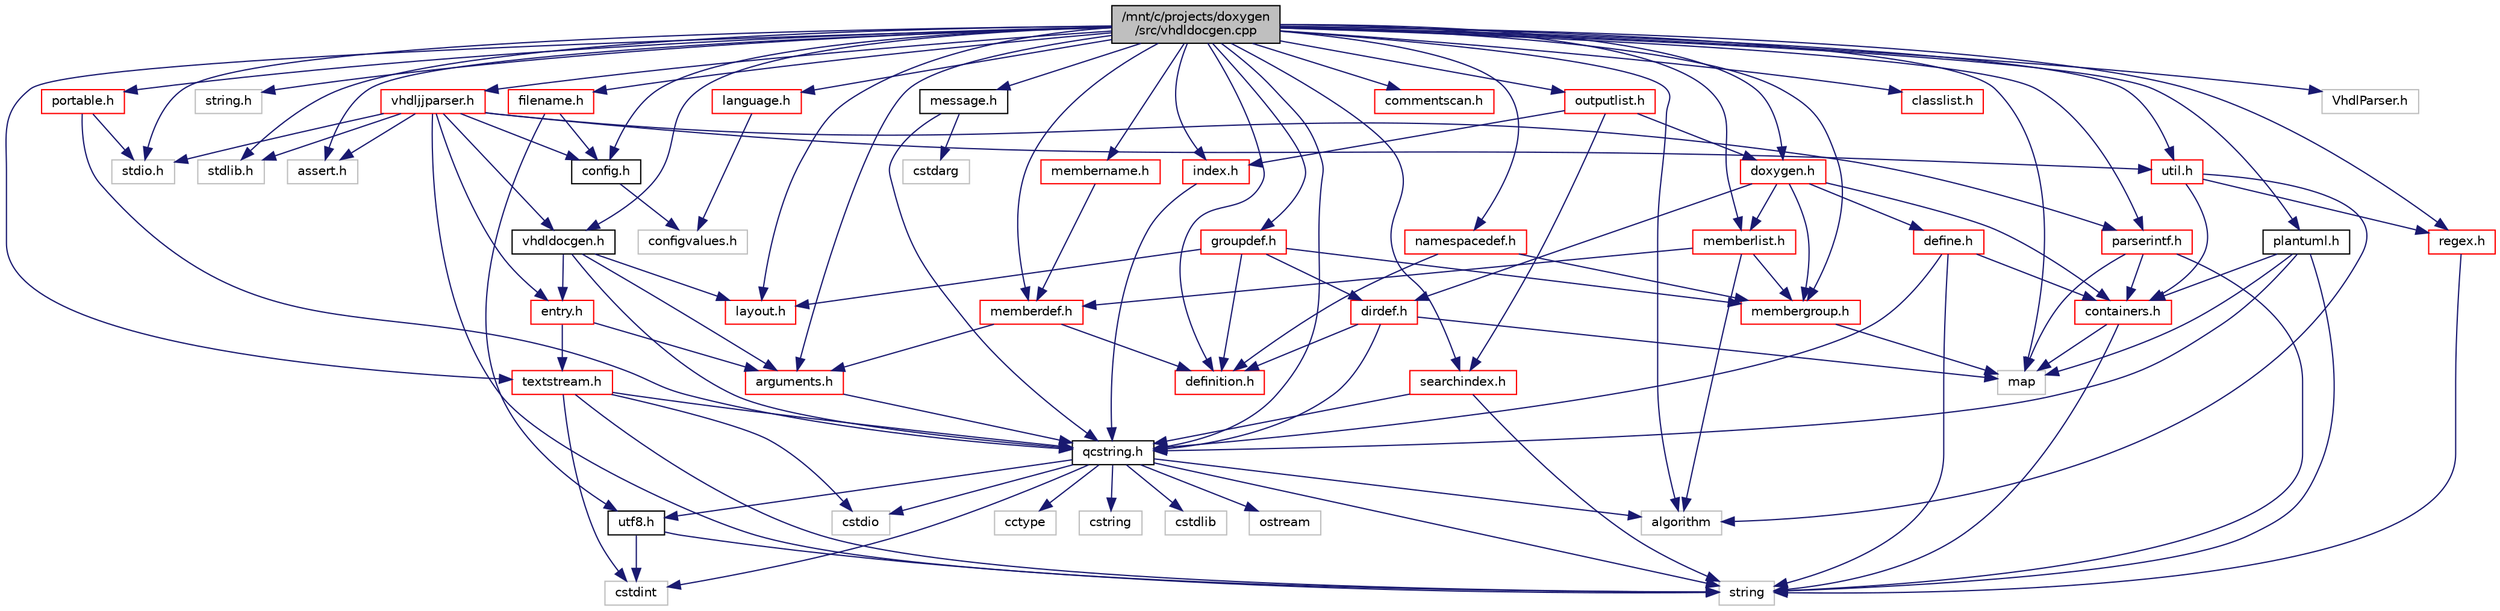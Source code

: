 digraph "/mnt/c/projects/doxygen/src/vhdldocgen.cpp"
{
 // LATEX_PDF_SIZE
  edge [fontname="Helvetica",fontsize="10",labelfontname="Helvetica",labelfontsize="10"];
  node [fontname="Helvetica",fontsize="10",shape=record];
  Node1 [label="/mnt/c/projects/doxygen\l/src/vhdldocgen.cpp",height=0.2,width=0.4,color="black", fillcolor="grey75", style="filled", fontcolor="black",tooltip=" "];
  Node1 -> Node2 [color="midnightblue",fontsize="10",style="solid"];
  Node2 [label="stdio.h",height=0.2,width=0.4,color="grey75", fillcolor="white", style="filled",tooltip=" "];
  Node1 -> Node3 [color="midnightblue",fontsize="10",style="solid"];
  Node3 [label="stdlib.h",height=0.2,width=0.4,color="grey75", fillcolor="white", style="filled",tooltip=" "];
  Node1 -> Node4 [color="midnightblue",fontsize="10",style="solid"];
  Node4 [label="assert.h",height=0.2,width=0.4,color="grey75", fillcolor="white", style="filled",tooltip=" "];
  Node1 -> Node5 [color="midnightblue",fontsize="10",style="solid"];
  Node5 [label="string.h",height=0.2,width=0.4,color="grey75", fillcolor="white", style="filled",tooltip=" "];
  Node1 -> Node6 [color="midnightblue",fontsize="10",style="solid"];
  Node6 [label="map",height=0.2,width=0.4,color="grey75", fillcolor="white", style="filled",tooltip=" "];
  Node1 -> Node7 [color="midnightblue",fontsize="10",style="solid"];
  Node7 [label="algorithm",height=0.2,width=0.4,color="grey75", fillcolor="white", style="filled",tooltip=" "];
  Node1 -> Node8 [color="midnightblue",fontsize="10",style="solid"];
  Node8 [label="qcstring.h",height=0.2,width=0.4,color="black", fillcolor="white", style="filled",URL="$qcstring_8h.html",tooltip=" "];
  Node8 -> Node9 [color="midnightblue",fontsize="10",style="solid"];
  Node9 [label="string",height=0.2,width=0.4,color="grey75", fillcolor="white", style="filled",tooltip=" "];
  Node8 -> Node7 [color="midnightblue",fontsize="10",style="solid"];
  Node8 -> Node10 [color="midnightblue",fontsize="10",style="solid"];
  Node10 [label="cctype",height=0.2,width=0.4,color="grey75", fillcolor="white", style="filled",tooltip=" "];
  Node8 -> Node11 [color="midnightblue",fontsize="10",style="solid"];
  Node11 [label="cstring",height=0.2,width=0.4,color="grey75", fillcolor="white", style="filled",tooltip=" "];
  Node8 -> Node12 [color="midnightblue",fontsize="10",style="solid"];
  Node12 [label="cstdio",height=0.2,width=0.4,color="grey75", fillcolor="white", style="filled",tooltip=" "];
  Node8 -> Node13 [color="midnightblue",fontsize="10",style="solid"];
  Node13 [label="cstdlib",height=0.2,width=0.4,color="grey75", fillcolor="white", style="filled",tooltip=" "];
  Node8 -> Node14 [color="midnightblue",fontsize="10",style="solid"];
  Node14 [label="cstdint",height=0.2,width=0.4,color="grey75", fillcolor="white", style="filled",tooltip=" "];
  Node8 -> Node15 [color="midnightblue",fontsize="10",style="solid"];
  Node15 [label="ostream",height=0.2,width=0.4,color="grey75", fillcolor="white", style="filled",tooltip=" "];
  Node8 -> Node16 [color="midnightblue",fontsize="10",style="solid"];
  Node16 [label="utf8.h",height=0.2,width=0.4,color="black", fillcolor="white", style="filled",URL="$utf8_8h.html",tooltip="Various UTF8 related helper functions."];
  Node16 -> Node14 [color="midnightblue",fontsize="10",style="solid"];
  Node16 -> Node9 [color="midnightblue",fontsize="10",style="solid"];
  Node1 -> Node17 [color="midnightblue",fontsize="10",style="solid"];
  Node17 [label="vhdldocgen.h",height=0.2,width=0.4,color="black", fillcolor="white", style="filled",URL="$vhdldocgen_8h.html",tooltip=" "];
  Node17 -> Node8 [color="midnightblue",fontsize="10",style="solid"];
  Node17 -> Node18 [color="midnightblue",fontsize="10",style="solid"];
  Node18 [label="layout.h",height=0.2,width=0.4,color="red", fillcolor="white", style="filled",URL="$layout_8h.html",tooltip=" "];
  Node17 -> Node22 [color="midnightblue",fontsize="10",style="solid"];
  Node22 [label="arguments.h",height=0.2,width=0.4,color="red", fillcolor="white", style="filled",URL="$arguments_8h.html",tooltip=" "];
  Node22 -> Node8 [color="midnightblue",fontsize="10",style="solid"];
  Node17 -> Node23 [color="midnightblue",fontsize="10",style="solid"];
  Node23 [label="entry.h",height=0.2,width=0.4,color="red", fillcolor="white", style="filled",URL="$entry_8h.html",tooltip=" "];
  Node23 -> Node22 [color="midnightblue",fontsize="10",style="solid"];
  Node23 -> Node28 [color="midnightblue",fontsize="10",style="solid"];
  Node28 [label="textstream.h",height=0.2,width=0.4,color="red", fillcolor="white", style="filled",URL="$textstream_8h.html",tooltip=" "];
  Node28 -> Node9 [color="midnightblue",fontsize="10",style="solid"];
  Node28 -> Node14 [color="midnightblue",fontsize="10",style="solid"];
  Node28 -> Node12 [color="midnightblue",fontsize="10",style="solid"];
  Node28 -> Node8 [color="midnightblue",fontsize="10",style="solid"];
  Node1 -> Node32 [color="midnightblue",fontsize="10",style="solid"];
  Node32 [label="message.h",height=0.2,width=0.4,color="black", fillcolor="white", style="filled",URL="$message_8h.html",tooltip=" "];
  Node32 -> Node33 [color="midnightblue",fontsize="10",style="solid"];
  Node33 [label="cstdarg",height=0.2,width=0.4,color="grey75", fillcolor="white", style="filled",tooltip=" "];
  Node32 -> Node8 [color="midnightblue",fontsize="10",style="solid"];
  Node1 -> Node34 [color="midnightblue",fontsize="10",style="solid"];
  Node34 [label="config.h",height=0.2,width=0.4,color="black", fillcolor="white", style="filled",URL="$config_8h.html",tooltip=" "];
  Node34 -> Node35 [color="midnightblue",fontsize="10",style="solid"];
  Node35 [label="configvalues.h",height=0.2,width=0.4,color="grey75", fillcolor="white", style="filled",tooltip=" "];
  Node1 -> Node36 [color="midnightblue",fontsize="10",style="solid"];
  Node36 [label="doxygen.h",height=0.2,width=0.4,color="red", fillcolor="white", style="filled",URL="$doxygen_8h.html",tooltip=" "];
  Node36 -> Node37 [color="midnightblue",fontsize="10",style="solid"];
  Node37 [label="containers.h",height=0.2,width=0.4,color="red", fillcolor="white", style="filled",URL="$containers_8h.html",tooltip=" "];
  Node37 -> Node9 [color="midnightblue",fontsize="10",style="solid"];
  Node37 -> Node6 [color="midnightblue",fontsize="10",style="solid"];
  Node36 -> Node41 [color="midnightblue",fontsize="10",style="solid"];
  Node41 [label="membergroup.h",height=0.2,width=0.4,color="red", fillcolor="white", style="filled",URL="$membergroup_8h.html",tooltip=" "];
  Node41 -> Node6 [color="midnightblue",fontsize="10",style="solid"];
  Node36 -> Node42 [color="midnightblue",fontsize="10",style="solid"];
  Node42 [label="dirdef.h",height=0.2,width=0.4,color="red", fillcolor="white", style="filled",URL="$dirdef_8h.html",tooltip=" "];
  Node42 -> Node6 [color="midnightblue",fontsize="10",style="solid"];
  Node42 -> Node8 [color="midnightblue",fontsize="10",style="solid"];
  Node42 -> Node43 [color="midnightblue",fontsize="10",style="solid"];
  Node43 [label="definition.h",height=0.2,width=0.4,color="red", fillcolor="white", style="filled",URL="$definition_8h.html",tooltip=" "];
  Node36 -> Node44 [color="midnightblue",fontsize="10",style="solid"];
  Node44 [label="memberlist.h",height=0.2,width=0.4,color="red", fillcolor="white", style="filled",URL="$memberlist_8h.html",tooltip=" "];
  Node44 -> Node7 [color="midnightblue",fontsize="10",style="solid"];
  Node44 -> Node45 [color="midnightblue",fontsize="10",style="solid"];
  Node45 [label="memberdef.h",height=0.2,width=0.4,color="red", fillcolor="white", style="filled",URL="$memberdef_8h.html",tooltip=" "];
  Node45 -> Node43 [color="midnightblue",fontsize="10",style="solid"];
  Node45 -> Node22 [color="midnightblue",fontsize="10",style="solid"];
  Node44 -> Node41 [color="midnightblue",fontsize="10",style="solid"];
  Node36 -> Node48 [color="midnightblue",fontsize="10",style="solid"];
  Node48 [label="define.h",height=0.2,width=0.4,color="red", fillcolor="white", style="filled",URL="$define_8h.html",tooltip=" "];
  Node48 -> Node9 [color="midnightblue",fontsize="10",style="solid"];
  Node48 -> Node8 [color="midnightblue",fontsize="10",style="solid"];
  Node48 -> Node37 [color="midnightblue",fontsize="10",style="solid"];
  Node1 -> Node55 [color="midnightblue",fontsize="10",style="solid"];
  Node55 [label="util.h",height=0.2,width=0.4,color="red", fillcolor="white", style="filled",URL="$util_8h.html",tooltip="A bunch of utility functions."];
  Node55 -> Node7 [color="midnightblue",fontsize="10",style="solid"];
  Node55 -> Node37 [color="midnightblue",fontsize="10",style="solid"];
  Node55 -> Node63 [color="midnightblue",fontsize="10",style="solid"];
  Node63 [label="regex.h",height=0.2,width=0.4,color="red", fillcolor="white", style="filled",URL="$regex_8h.html",tooltip=" "];
  Node63 -> Node9 [color="midnightblue",fontsize="10",style="solid"];
  Node1 -> Node67 [color="midnightblue",fontsize="10",style="solid"];
  Node67 [label="language.h",height=0.2,width=0.4,color="red", fillcolor="white", style="filled",URL="$language_8h.html",tooltip=" "];
  Node67 -> Node35 [color="midnightblue",fontsize="10",style="solid"];
  Node1 -> Node69 [color="midnightblue",fontsize="10",style="solid"];
  Node69 [label="commentscan.h",height=0.2,width=0.4,color="red", fillcolor="white", style="filled",URL="$commentscan_8h.html",tooltip="Interface for the comment block scanner."];
  Node1 -> Node61 [color="midnightblue",fontsize="10",style="solid"];
  Node61 [label="index.h",height=0.2,width=0.4,color="red", fillcolor="white", style="filled",URL="$index_8h.html",tooltip=" "];
  Node61 -> Node8 [color="midnightblue",fontsize="10",style="solid"];
  Node1 -> Node43 [color="midnightblue",fontsize="10",style="solid"];
  Node1 -> Node70 [color="midnightblue",fontsize="10",style="solid"];
  Node70 [label="searchindex.h",height=0.2,width=0.4,color="red", fillcolor="white", style="filled",URL="$searchindex_8h.html",tooltip="Web server based search engine."];
  Node70 -> Node9 [color="midnightblue",fontsize="10",style="solid"];
  Node70 -> Node8 [color="midnightblue",fontsize="10",style="solid"];
  Node1 -> Node73 [color="midnightblue",fontsize="10",style="solid"];
  Node73 [label="outputlist.h",height=0.2,width=0.4,color="red", fillcolor="white", style="filled",URL="$outputlist_8h.html",tooltip=" "];
  Node73 -> Node61 [color="midnightblue",fontsize="10",style="solid"];
  Node73 -> Node70 [color="midnightblue",fontsize="10",style="solid"];
  Node73 -> Node36 [color="midnightblue",fontsize="10",style="solid"];
  Node1 -> Node74 [color="midnightblue",fontsize="10",style="solid"];
  Node74 [label="parserintf.h",height=0.2,width=0.4,color="red", fillcolor="white", style="filled",URL="$parserintf_8h.html",tooltip=" "];
  Node74 -> Node6 [color="midnightblue",fontsize="10",style="solid"];
  Node74 -> Node9 [color="midnightblue",fontsize="10",style="solid"];
  Node74 -> Node37 [color="midnightblue",fontsize="10",style="solid"];
  Node1 -> Node18 [color="midnightblue",fontsize="10",style="solid"];
  Node1 -> Node22 [color="midnightblue",fontsize="10",style="solid"];
  Node1 -> Node75 [color="midnightblue",fontsize="10",style="solid"];
  Node75 [label="portable.h",height=0.2,width=0.4,color="red", fillcolor="white", style="filled",URL="$portable_8h.html",tooltip="Portable versions of functions that are platform dependent."];
  Node75 -> Node2 [color="midnightblue",fontsize="10",style="solid"];
  Node75 -> Node8 [color="midnightblue",fontsize="10",style="solid"];
  Node1 -> Node44 [color="midnightblue",fontsize="10",style="solid"];
  Node1 -> Node45 [color="midnightblue",fontsize="10",style="solid"];
  Node1 -> Node77 [color="midnightblue",fontsize="10",style="solid"];
  Node77 [label="groupdef.h",height=0.2,width=0.4,color="red", fillcolor="white", style="filled",URL="$groupdef_8h.html",tooltip=" "];
  Node77 -> Node43 [color="midnightblue",fontsize="10",style="solid"];
  Node77 -> Node42 [color="midnightblue",fontsize="10",style="solid"];
  Node77 -> Node18 [color="midnightblue",fontsize="10",style="solid"];
  Node77 -> Node41 [color="midnightblue",fontsize="10",style="solid"];
  Node1 -> Node78 [color="midnightblue",fontsize="10",style="solid"];
  Node78 [label="classlist.h",height=0.2,width=0.4,color="red", fillcolor="white", style="filled",URL="$classlist_8h.html",tooltip=" "];
  Node1 -> Node79 [color="midnightblue",fontsize="10",style="solid"];
  Node79 [label="namespacedef.h",height=0.2,width=0.4,color="red", fillcolor="white", style="filled",URL="$namespacedef_8h.html",tooltip=" "];
  Node79 -> Node43 [color="midnightblue",fontsize="10",style="solid"];
  Node79 -> Node41 [color="midnightblue",fontsize="10",style="solid"];
  Node1 -> Node80 [color="midnightblue",fontsize="10",style="solid"];
  Node80 [label="filename.h",height=0.2,width=0.4,color="red", fillcolor="white", style="filled",URL="$filename_8h.html",tooltip=" "];
  Node80 -> Node34 [color="midnightblue",fontsize="10",style="solid"];
  Node80 -> Node16 [color="midnightblue",fontsize="10",style="solid"];
  Node1 -> Node41 [color="midnightblue",fontsize="10",style="solid"];
  Node1 -> Node81 [color="midnightblue",fontsize="10",style="solid"];
  Node81 [label="membername.h",height=0.2,width=0.4,color="red", fillcolor="white", style="filled",URL="$membername_8h.html",tooltip=" "];
  Node81 -> Node45 [color="midnightblue",fontsize="10",style="solid"];
  Node1 -> Node82 [color="midnightblue",fontsize="10",style="solid"];
  Node82 [label="plantuml.h",height=0.2,width=0.4,color="black", fillcolor="white", style="filled",URL="$plantuml_8h.html",tooltip=" "];
  Node82 -> Node6 [color="midnightblue",fontsize="10",style="solid"];
  Node82 -> Node9 [color="midnightblue",fontsize="10",style="solid"];
  Node82 -> Node37 [color="midnightblue",fontsize="10",style="solid"];
  Node82 -> Node8 [color="midnightblue",fontsize="10",style="solid"];
  Node1 -> Node83 [color="midnightblue",fontsize="10",style="solid"];
  Node83 [label="vhdljjparser.h",height=0.2,width=0.4,color="red", fillcolor="white", style="filled",URL="$vhdljjparser_8h.html",tooltip=" "];
  Node83 -> Node9 [color="midnightblue",fontsize="10",style="solid"];
  Node83 -> Node74 [color="midnightblue",fontsize="10",style="solid"];
  Node83 -> Node2 [color="midnightblue",fontsize="10",style="solid"];
  Node83 -> Node3 [color="midnightblue",fontsize="10",style="solid"];
  Node83 -> Node4 [color="midnightblue",fontsize="10",style="solid"];
  Node83 -> Node23 [color="midnightblue",fontsize="10",style="solid"];
  Node83 -> Node17 [color="midnightblue",fontsize="10",style="solid"];
  Node83 -> Node34 [color="midnightblue",fontsize="10",style="solid"];
  Node83 -> Node55 [color="midnightblue",fontsize="10",style="solid"];
  Node1 -> Node84 [color="midnightblue",fontsize="10",style="solid"];
  Node84 [label="VhdlParser.h",height=0.2,width=0.4,color="grey75", fillcolor="white", style="filled",tooltip=" "];
  Node1 -> Node63 [color="midnightblue",fontsize="10",style="solid"];
  Node1 -> Node28 [color="midnightblue",fontsize="10",style="solid"];
}
